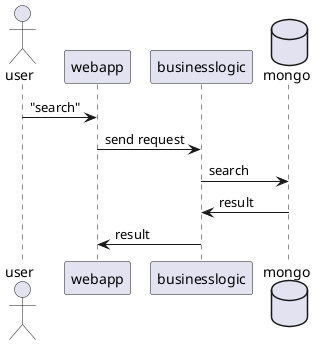 @startuml Laufzeit_search
actor user
participant webapp
participant businesslogic
database mongo

user -> webapp : "search"
webapp -> businesslogic : send request
businesslogic -> mongo : search
mongo -> businesslogic : result
businesslogic -> webapp : result

@enduml
